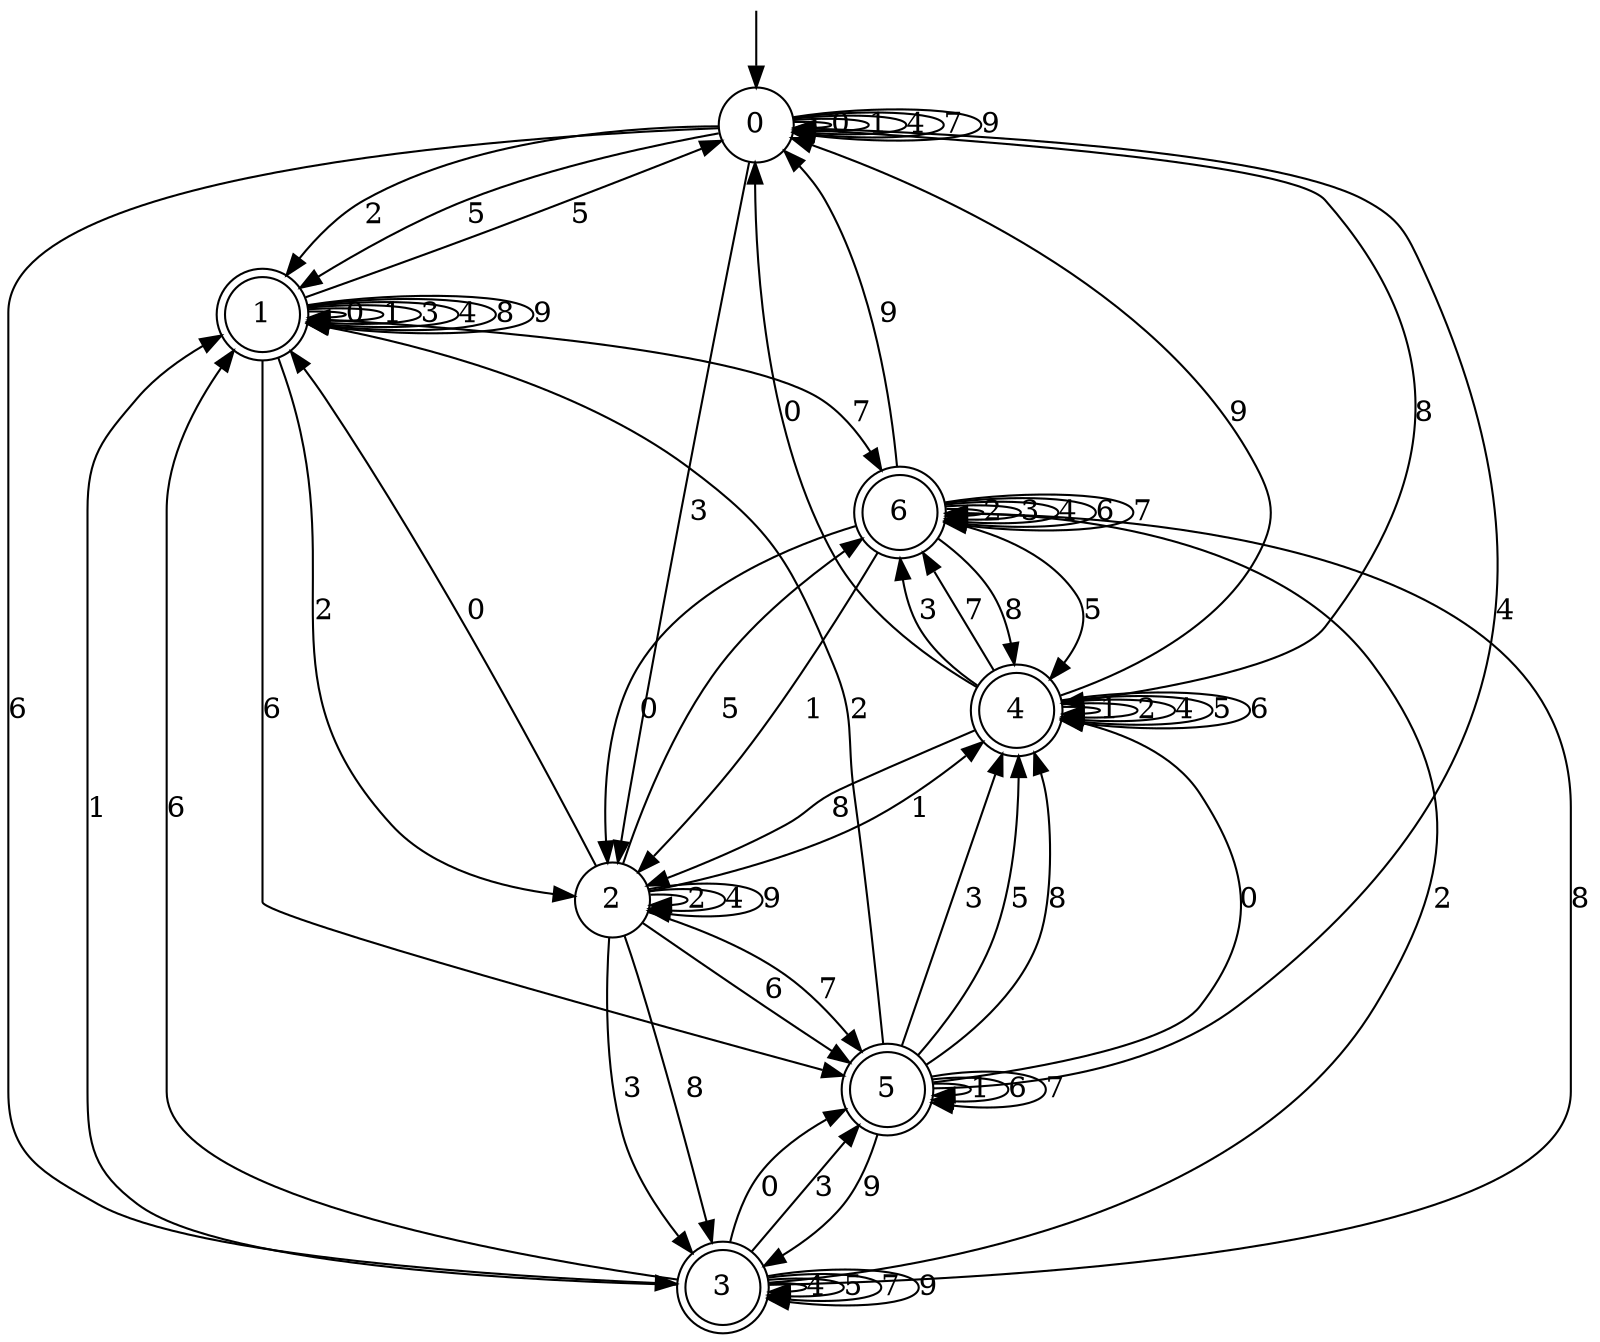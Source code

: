 digraph g {

	s0 [shape="circle" label="0"];
	s1 [shape="doublecircle" label="1"];
	s2 [shape="circle" label="2"];
	s3 [shape="doublecircle" label="3"];
	s4 [shape="doublecircle" label="4"];
	s5 [shape="doublecircle" label="5"];
	s6 [shape="doublecircle" label="6"];
	s0 -> s0 [label="0"];
	s0 -> s0 [label="1"];
	s0 -> s1 [label="2"];
	s0 -> s2 [label="3"];
	s0 -> s0 [label="4"];
	s0 -> s1 [label="5"];
	s0 -> s3 [label="6"];
	s0 -> s0 [label="7"];
	s0 -> s4 [label="8"];
	s0 -> s0 [label="9"];
	s1 -> s1 [label="0"];
	s1 -> s1 [label="1"];
	s1 -> s2 [label="2"];
	s1 -> s1 [label="3"];
	s1 -> s1 [label="4"];
	s1 -> s0 [label="5"];
	s1 -> s5 [label="6"];
	s1 -> s6 [label="7"];
	s1 -> s1 [label="8"];
	s1 -> s1 [label="9"];
	s2 -> s1 [label="0"];
	s2 -> s4 [label="1"];
	s2 -> s2 [label="2"];
	s2 -> s3 [label="3"];
	s2 -> s2 [label="4"];
	s2 -> s6 [label="5"];
	s2 -> s5 [label="6"];
	s2 -> s5 [label="7"];
	s2 -> s3 [label="8"];
	s2 -> s2 [label="9"];
	s3 -> s5 [label="0"];
	s3 -> s1 [label="1"];
	s3 -> s6 [label="2"];
	s3 -> s5 [label="3"];
	s3 -> s3 [label="4"];
	s3 -> s3 [label="5"];
	s3 -> s1 [label="6"];
	s3 -> s3 [label="7"];
	s3 -> s6 [label="8"];
	s3 -> s3 [label="9"];
	s4 -> s0 [label="0"];
	s4 -> s4 [label="1"];
	s4 -> s4 [label="2"];
	s4 -> s6 [label="3"];
	s4 -> s4 [label="4"];
	s4 -> s4 [label="5"];
	s4 -> s4 [label="6"];
	s4 -> s6 [label="7"];
	s4 -> s2 [label="8"];
	s4 -> s0 [label="9"];
	s5 -> s4 [label="0"];
	s5 -> s5 [label="1"];
	s5 -> s1 [label="2"];
	s5 -> s4 [label="3"];
	s5 -> s0 [label="4"];
	s5 -> s4 [label="5"];
	s5 -> s5 [label="6"];
	s5 -> s5 [label="7"];
	s5 -> s4 [label="8"];
	s5 -> s3 [label="9"];
	s6 -> s2 [label="0"];
	s6 -> s2 [label="1"];
	s6 -> s6 [label="2"];
	s6 -> s6 [label="3"];
	s6 -> s6 [label="4"];
	s6 -> s4 [label="5"];
	s6 -> s6 [label="6"];
	s6 -> s6 [label="7"];
	s6 -> s4 [label="8"];
	s6 -> s0 [label="9"];

__start0 [label="" shape="none" width="0" height="0"];
__start0 -> s0;

}

